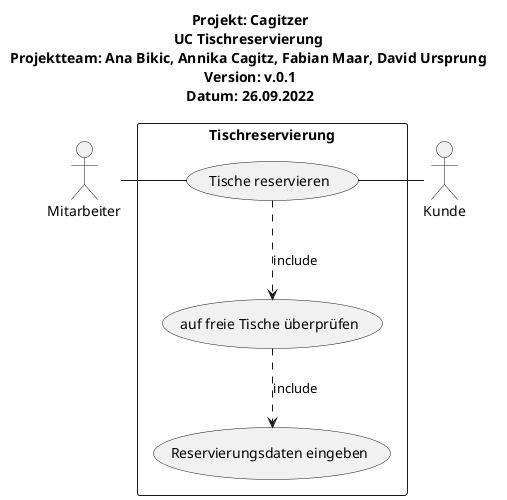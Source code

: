 @startuml

title
Projekt: Cagitzer
UC Tischreservierung 
Projektteam: Ana Bikic, Annika Cagitz, Fabian Maar, David Ursprung 
Version: v.0.1
Datum: 26.09.2022
end title
actor :Mitarbeiter:
actor :Kunde:

rectangle Tischreservierung{
:Mitarbeiter: - (Tische reservieren)  
(Tische reservieren) ..> (auf freie Tische überprüfen) : include 
(auf freie Tische überprüfen) ..> (Reservierungsdaten eingeben) : include
(Tische reservieren) - :Kunde:
}
@enduml